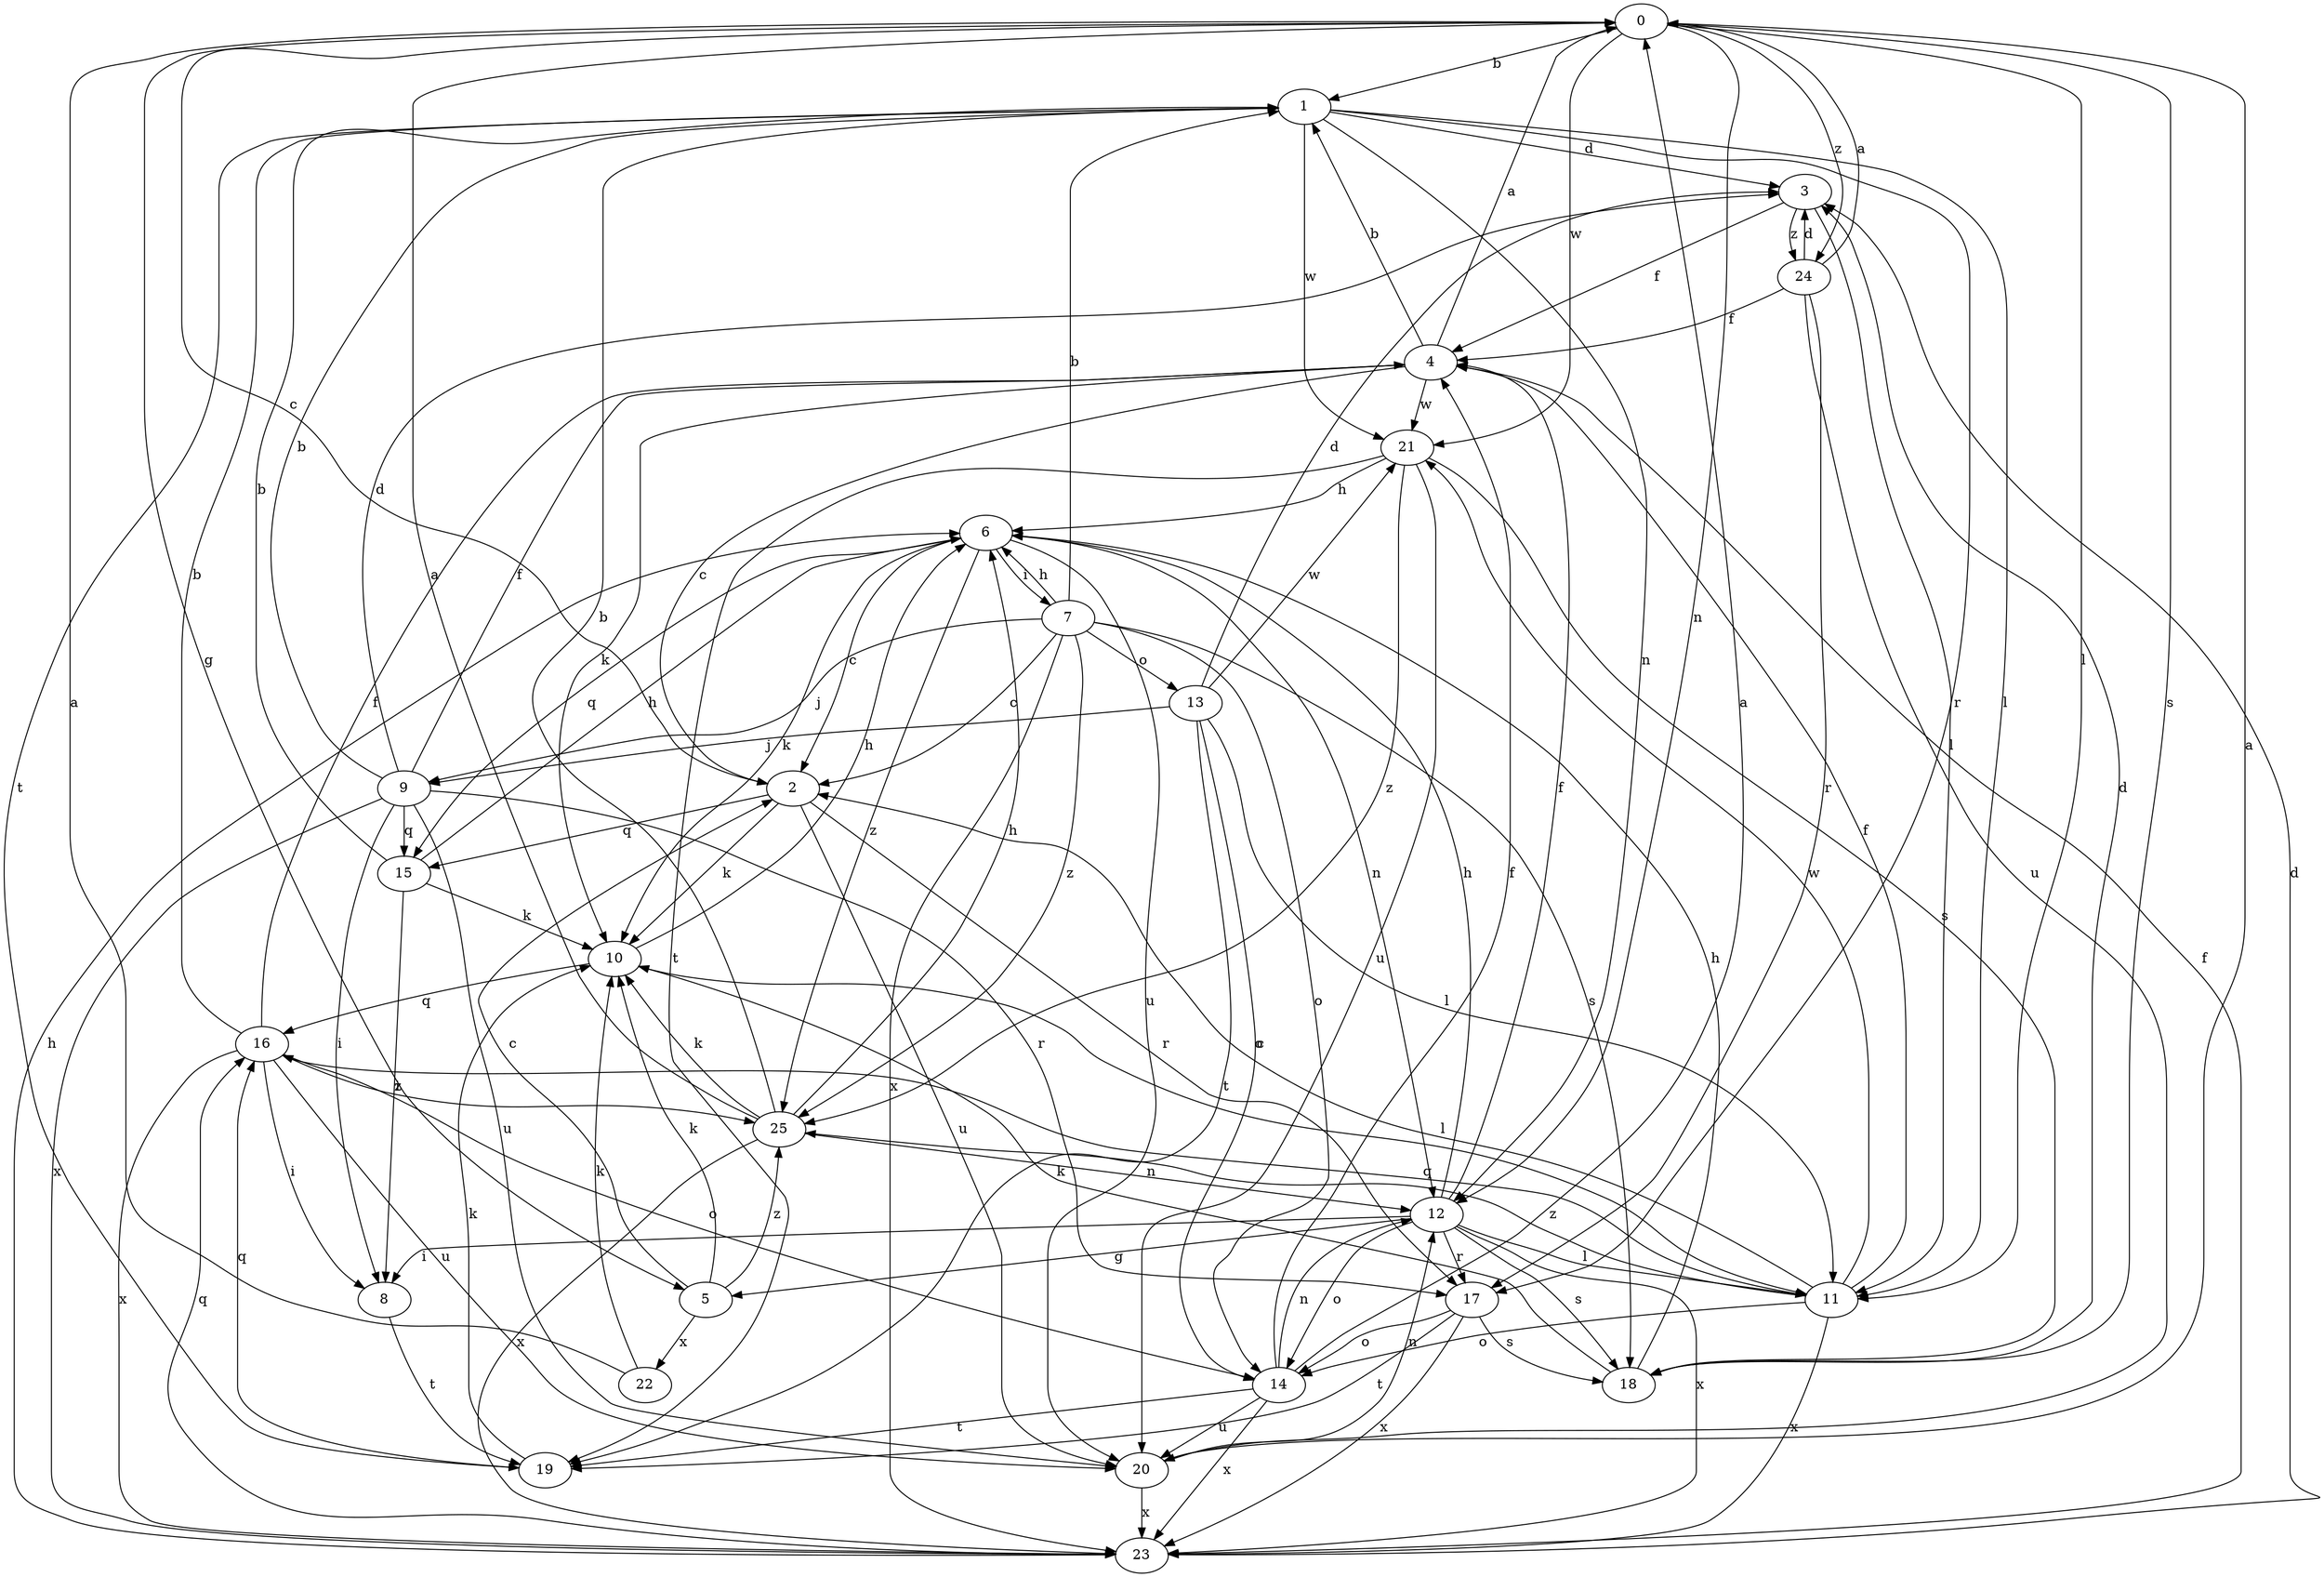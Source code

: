 strict digraph  {
0;
1;
2;
3;
4;
5;
6;
7;
8;
9;
10;
11;
12;
13;
14;
15;
16;
17;
18;
19;
20;
21;
22;
23;
24;
25;
0 -> 1  [label=b];
0 -> 2  [label=c];
0 -> 5  [label=g];
0 -> 11  [label=l];
0 -> 12  [label=n];
0 -> 18  [label=s];
0 -> 21  [label=w];
0 -> 24  [label=z];
1 -> 3  [label=d];
1 -> 11  [label=l];
1 -> 12  [label=n];
1 -> 17  [label=r];
1 -> 19  [label=t];
1 -> 21  [label=w];
2 -> 10  [label=k];
2 -> 15  [label=q];
2 -> 17  [label=r];
2 -> 20  [label=u];
3 -> 4  [label=f];
3 -> 11  [label=l];
3 -> 24  [label=z];
4 -> 0  [label=a];
4 -> 1  [label=b];
4 -> 2  [label=c];
4 -> 10  [label=k];
4 -> 21  [label=w];
5 -> 2  [label=c];
5 -> 10  [label=k];
5 -> 22  [label=x];
5 -> 25  [label=z];
6 -> 2  [label=c];
6 -> 7  [label=i];
6 -> 10  [label=k];
6 -> 12  [label=n];
6 -> 15  [label=q];
6 -> 20  [label=u];
6 -> 25  [label=z];
7 -> 1  [label=b];
7 -> 2  [label=c];
7 -> 6  [label=h];
7 -> 9  [label=j];
7 -> 13  [label=o];
7 -> 14  [label=o];
7 -> 18  [label=s];
7 -> 23  [label=x];
7 -> 25  [label=z];
8 -> 19  [label=t];
9 -> 1  [label=b];
9 -> 3  [label=d];
9 -> 4  [label=f];
9 -> 8  [label=i];
9 -> 15  [label=q];
9 -> 17  [label=r];
9 -> 20  [label=u];
9 -> 23  [label=x];
10 -> 6  [label=h];
10 -> 11  [label=l];
10 -> 16  [label=q];
11 -> 2  [label=c];
11 -> 4  [label=f];
11 -> 14  [label=o];
11 -> 16  [label=q];
11 -> 21  [label=w];
11 -> 23  [label=x];
11 -> 25  [label=z];
12 -> 4  [label=f];
12 -> 5  [label=g];
12 -> 6  [label=h];
12 -> 8  [label=i];
12 -> 11  [label=l];
12 -> 14  [label=o];
12 -> 17  [label=r];
12 -> 18  [label=s];
12 -> 23  [label=x];
13 -> 3  [label=d];
13 -> 9  [label=j];
13 -> 11  [label=l];
13 -> 14  [label=o];
13 -> 19  [label=t];
13 -> 21  [label=w];
14 -> 0  [label=a];
14 -> 4  [label=f];
14 -> 12  [label=n];
14 -> 19  [label=t];
14 -> 20  [label=u];
14 -> 23  [label=x];
15 -> 1  [label=b];
15 -> 6  [label=h];
15 -> 8  [label=i];
15 -> 10  [label=k];
16 -> 1  [label=b];
16 -> 4  [label=f];
16 -> 8  [label=i];
16 -> 14  [label=o];
16 -> 20  [label=u];
16 -> 23  [label=x];
16 -> 25  [label=z];
17 -> 14  [label=o];
17 -> 18  [label=s];
17 -> 19  [label=t];
17 -> 23  [label=x];
18 -> 3  [label=d];
18 -> 6  [label=h];
18 -> 10  [label=k];
19 -> 10  [label=k];
19 -> 16  [label=q];
20 -> 0  [label=a];
20 -> 12  [label=n];
20 -> 23  [label=x];
21 -> 6  [label=h];
21 -> 18  [label=s];
21 -> 19  [label=t];
21 -> 20  [label=u];
21 -> 25  [label=z];
22 -> 0  [label=a];
22 -> 10  [label=k];
23 -> 3  [label=d];
23 -> 4  [label=f];
23 -> 6  [label=h];
23 -> 16  [label=q];
24 -> 0  [label=a];
24 -> 3  [label=d];
24 -> 4  [label=f];
24 -> 17  [label=r];
24 -> 20  [label=u];
25 -> 0  [label=a];
25 -> 1  [label=b];
25 -> 6  [label=h];
25 -> 10  [label=k];
25 -> 12  [label=n];
25 -> 23  [label=x];
}

